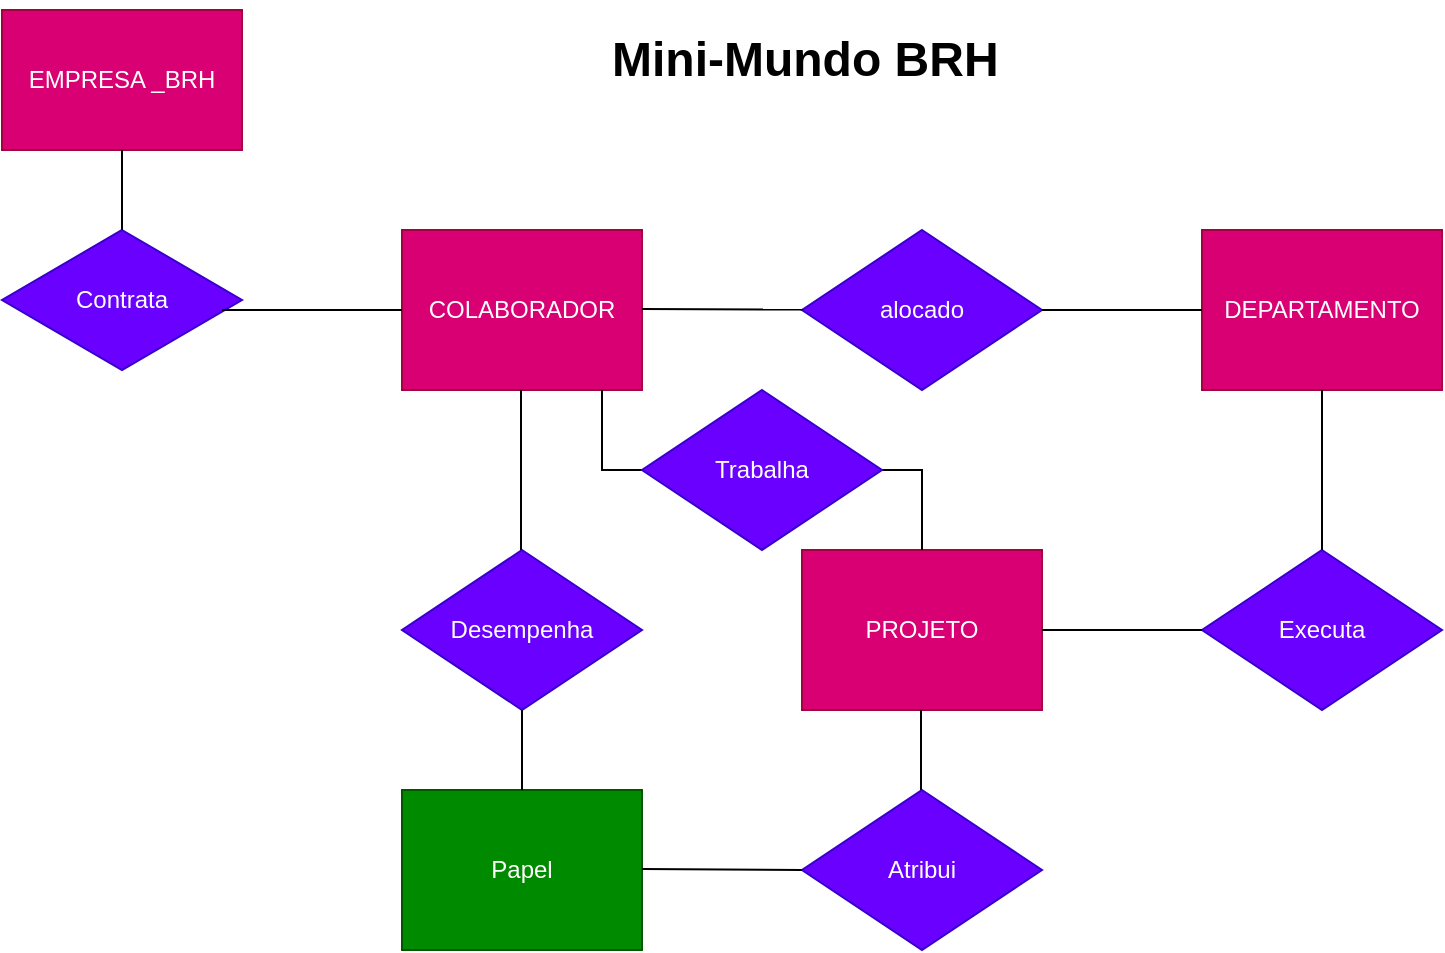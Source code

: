 <mxfile>
    <diagram id="93RcLFW1WwvygDvcoi6p" name="Página-1">
        <mxGraphModel dx="1659" dy="1644" grid="1" gridSize="10" guides="1" tooltips="1" connect="1" arrows="1" fold="1" page="1" pageScale="1" pageWidth="827" pageHeight="1169" background="none" math="0" shadow="0">
            <root>
                <mxCell id="0"/>
                <mxCell id="1" parent="0"/>
                <mxCell id="5" value="EMPRESA _BRH" style="rounded=0;whiteSpace=wrap;html=1;fillColor=#d80073;fontColor=#ffffff;strokeColor=#A50040;" vertex="1" parent="1">
                    <mxGeometry x="-800" y="-550" width="120" height="70" as="geometry"/>
                </mxCell>
                <mxCell id="6" value="COLABORADOR" style="rounded=0;whiteSpace=wrap;html=1;fillColor=#d80073;fontColor=#ffffff;strokeColor=#A50040;" vertex="1" parent="1">
                    <mxGeometry x="-600" y="-440" width="120" height="80" as="geometry"/>
                </mxCell>
                <mxCell id="7" value="DEPARTAMENTO" style="rounded=0;whiteSpace=wrap;html=1;fillColor=#d80073;fontColor=#ffffff;strokeColor=#A50040;" vertex="1" parent="1">
                    <mxGeometry x="-200" y="-440" width="120" height="80" as="geometry"/>
                </mxCell>
                <mxCell id="9" value="PROJETO" style="rounded=0;whiteSpace=wrap;html=1;fillColor=#d80073;fontColor=#ffffff;strokeColor=#A50040;" vertex="1" parent="1">
                    <mxGeometry x="-400" y="-280" width="120" height="80" as="geometry"/>
                </mxCell>
                <mxCell id="12" value="Contrata" style="rhombus;whiteSpace=wrap;html=1;fillColor=#6a00ff;fontColor=#ffffff;strokeColor=#3700CC;" vertex="1" parent="1">
                    <mxGeometry x="-800" y="-440" width="120" height="70" as="geometry"/>
                </mxCell>
                <mxCell id="13" value="alocado" style="rhombus;whiteSpace=wrap;html=1;fillColor=#6a00ff;fontColor=#ffffff;strokeColor=#3700CC;" vertex="1" parent="1">
                    <mxGeometry x="-400" y="-440" width="120" height="80" as="geometry"/>
                </mxCell>
                <mxCell id="14" value="Executa" style="rhombus;whiteSpace=wrap;html=1;fillColor=#6a00ff;fontColor=#ffffff;strokeColor=#3700CC;" vertex="1" parent="1">
                    <mxGeometry x="-200" y="-280" width="120" height="80" as="geometry"/>
                </mxCell>
                <mxCell id="15" value="Desempenha" style="rhombus;whiteSpace=wrap;html=1;fillColor=#6a00ff;fontColor=#ffffff;strokeColor=#3700CC;" vertex="1" parent="1">
                    <mxGeometry x="-600" y="-280" width="120" height="80" as="geometry"/>
                </mxCell>
                <mxCell id="16" value="Papel" style="rounded=0;whiteSpace=wrap;html=1;fillColor=#008a00;fontColor=#ffffff;strokeColor=#005700;" vertex="1" parent="1">
                    <mxGeometry x="-600" y="-160" width="120" height="80" as="geometry"/>
                </mxCell>
                <mxCell id="18" value="" style="endArrow=none;html=1;exitX=0.5;exitY=0;exitDx=0;exitDy=0;" edge="1" parent="1" source="12" target="5">
                    <mxGeometry width="50" height="50" relative="1" as="geometry">
                        <mxPoint x="-770" y="-440" as="sourcePoint"/>
                        <mxPoint x="-720" y="-490" as="targetPoint"/>
                    </mxGeometry>
                </mxCell>
                <mxCell id="19" value="" style="endArrow=none;html=1;entryX=0;entryY=0.5;entryDx=0;entryDy=0;" edge="1" parent="1" target="6">
                    <mxGeometry width="50" height="50" relative="1" as="geometry">
                        <mxPoint x="-690" y="-400" as="sourcePoint"/>
                        <mxPoint x="-690.04" y="-478.98" as="targetPoint"/>
                    </mxGeometry>
                </mxCell>
                <mxCell id="21" value="" style="endArrow=none;html=1;entryX=0;entryY=0.5;entryDx=0;entryDy=0;" edge="1" parent="1" source="13" target="7">
                    <mxGeometry width="50" height="50" relative="1" as="geometry">
                        <mxPoint x="-260" y="-400.5" as="sourcePoint"/>
                        <mxPoint x="-170" y="-400" as="targetPoint"/>
                    </mxGeometry>
                </mxCell>
                <mxCell id="25" value="" style="endArrow=none;html=1;exitX=0.5;exitY=1;exitDx=0;exitDy=0;entryX=0.5;entryY=0;entryDx=0;entryDy=0;" edge="1" parent="1" source="7" target="14">
                    <mxGeometry width="50" height="50" relative="1" as="geometry">
                        <mxPoint x="-240" y="-310" as="sourcePoint"/>
                        <mxPoint x="-100" y="-340" as="targetPoint"/>
                    </mxGeometry>
                </mxCell>
                <mxCell id="27" value="" style="endArrow=none;html=1;entryX=0;entryY=0.5;entryDx=0;entryDy=0;" edge="1" parent="1" target="14">
                    <mxGeometry width="50" height="50" relative="1" as="geometry">
                        <mxPoint x="-280" y="-240" as="sourcePoint"/>
                        <mxPoint x="-220" y="-240.5" as="targetPoint"/>
                    </mxGeometry>
                </mxCell>
                <mxCell id="29" value="" style="endArrow=none;html=1;" edge="1" parent="1" target="13">
                    <mxGeometry width="50" height="50" relative="1" as="geometry">
                        <mxPoint x="-480" y="-400.5" as="sourcePoint"/>
                        <mxPoint x="-400" y="-400.5" as="targetPoint"/>
                    </mxGeometry>
                </mxCell>
                <mxCell id="30" value="" style="endArrow=none;html=1;exitX=0.5;exitY=1;exitDx=0;exitDy=0;entryX=0.5;entryY=0;entryDx=0;entryDy=0;" edge="1" parent="1">
                    <mxGeometry width="50" height="50" relative="1" as="geometry">
                        <mxPoint x="-540.5" y="-360" as="sourcePoint"/>
                        <mxPoint x="-540.5" y="-280" as="targetPoint"/>
                    </mxGeometry>
                </mxCell>
                <mxCell id="34" value="" style="endArrow=none;html=1;" edge="1" parent="1">
                    <mxGeometry width="50" height="50" relative="1" as="geometry">
                        <mxPoint x="-540" y="-200" as="sourcePoint"/>
                        <mxPoint x="-540" y="-160" as="targetPoint"/>
                    </mxGeometry>
                </mxCell>
                <mxCell id="35" value="Atribui" style="rhombus;whiteSpace=wrap;html=1;fillColor=#6a00ff;fontColor=#ffffff;strokeColor=#3700CC;" vertex="1" parent="1">
                    <mxGeometry x="-400" y="-160" width="120" height="80" as="geometry"/>
                </mxCell>
                <mxCell id="36" value="" style="endArrow=none;html=1;" edge="1" parent="1">
                    <mxGeometry width="50" height="50" relative="1" as="geometry">
                        <mxPoint x="-340.5" y="-200" as="sourcePoint"/>
                        <mxPoint x="-340.5" y="-160" as="targetPoint"/>
                    </mxGeometry>
                </mxCell>
                <mxCell id="37" value="" style="endArrow=none;html=1;entryX=0;entryY=0.5;entryDx=0;entryDy=0;" edge="1" parent="1" target="35">
                    <mxGeometry width="50" height="50" relative="1" as="geometry">
                        <mxPoint x="-480" y="-120.5" as="sourcePoint"/>
                        <mxPoint x="-400" y="-120.5" as="targetPoint"/>
                    </mxGeometry>
                </mxCell>
                <mxCell id="38" value="&lt;h1&gt;Mini-Mundo BRH&lt;/h1&gt;" style="text;html=1;strokeColor=none;fillColor=none;spacing=5;spacingTop=-20;whiteSpace=wrap;overflow=hidden;rounded=0;" vertex="1" parent="1">
                    <mxGeometry x="-500" y="-545" width="210" height="50" as="geometry"/>
                </mxCell>
                <mxCell id="40" value="" style="endArrow=none;html=1;rounded=0;" edge="1" parent="1" target="9">
                    <mxGeometry width="50" height="50" relative="1" as="geometry">
                        <mxPoint x="-500" y="-360" as="sourcePoint"/>
                        <mxPoint x="-380" y="-280" as="targetPoint"/>
                        <Array as="points">
                            <mxPoint x="-500" y="-320"/>
                            <mxPoint x="-340" y="-320"/>
                        </Array>
                    </mxGeometry>
                </mxCell>
                <mxCell id="41" value="Trabalha" style="rhombus;whiteSpace=wrap;html=1;fillColor=#6a00ff;fontColor=#ffffff;strokeColor=#3700CC;" vertex="1" parent="1">
                    <mxGeometry x="-480" y="-360" width="120" height="80" as="geometry"/>
                </mxCell>
            </root>
        </mxGraphModel>
    </diagram>
</mxfile>